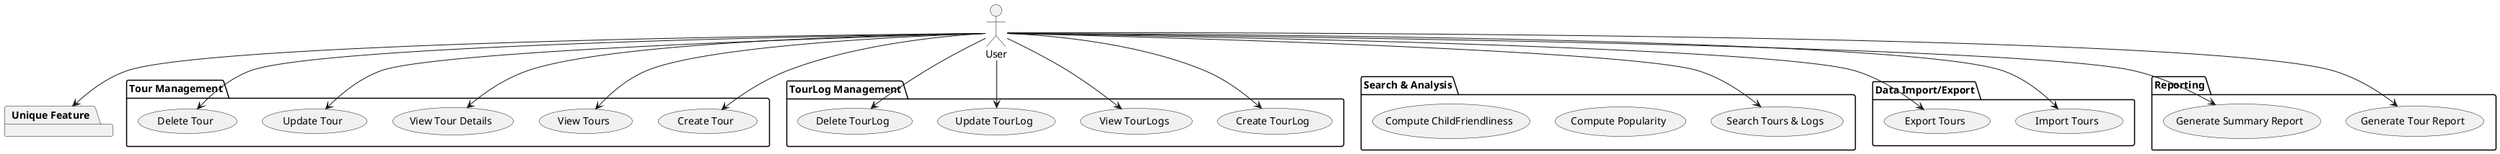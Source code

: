 @startuml

actor User

package "Tour Management" {
  (Create Tour)
  (View Tours)
  (View Tour Details)
  (Update Tour)
  (Delete Tour)
}

package "TourLog Management" {
  (Create TourLog)
  (View TourLogs)
  (Update TourLog)
  (Delete TourLog)
}

package "Search & Analysis" {
  (Search Tours & Logs)
  (Compute Popularity)
  (Compute ChildFriendliness)
}

package "Data Import/Export" {
  (Import Tours)
  (Export Tours)
}

package "Reporting" {
  (Generate Tour Report)
  (Generate Summary Report)
}

package "Unique Feature"{
}

User --> (Create Tour)
User --> (View Tours)
User --> (View Tour Details)
User --> (Update Tour)
User --> (Delete Tour)

User --> (Create TourLog)
User --> (View TourLogs)
User --> (Update TourLog)
User --> (Delete TourLog)

User --> (Search Tours & Logs)
User --> (Import Tours)
User --> (Export Tours)

User --> (Generate Tour Report)
User --> (Generate Summary Report)

User  --> (Unique Feature)

@enduml